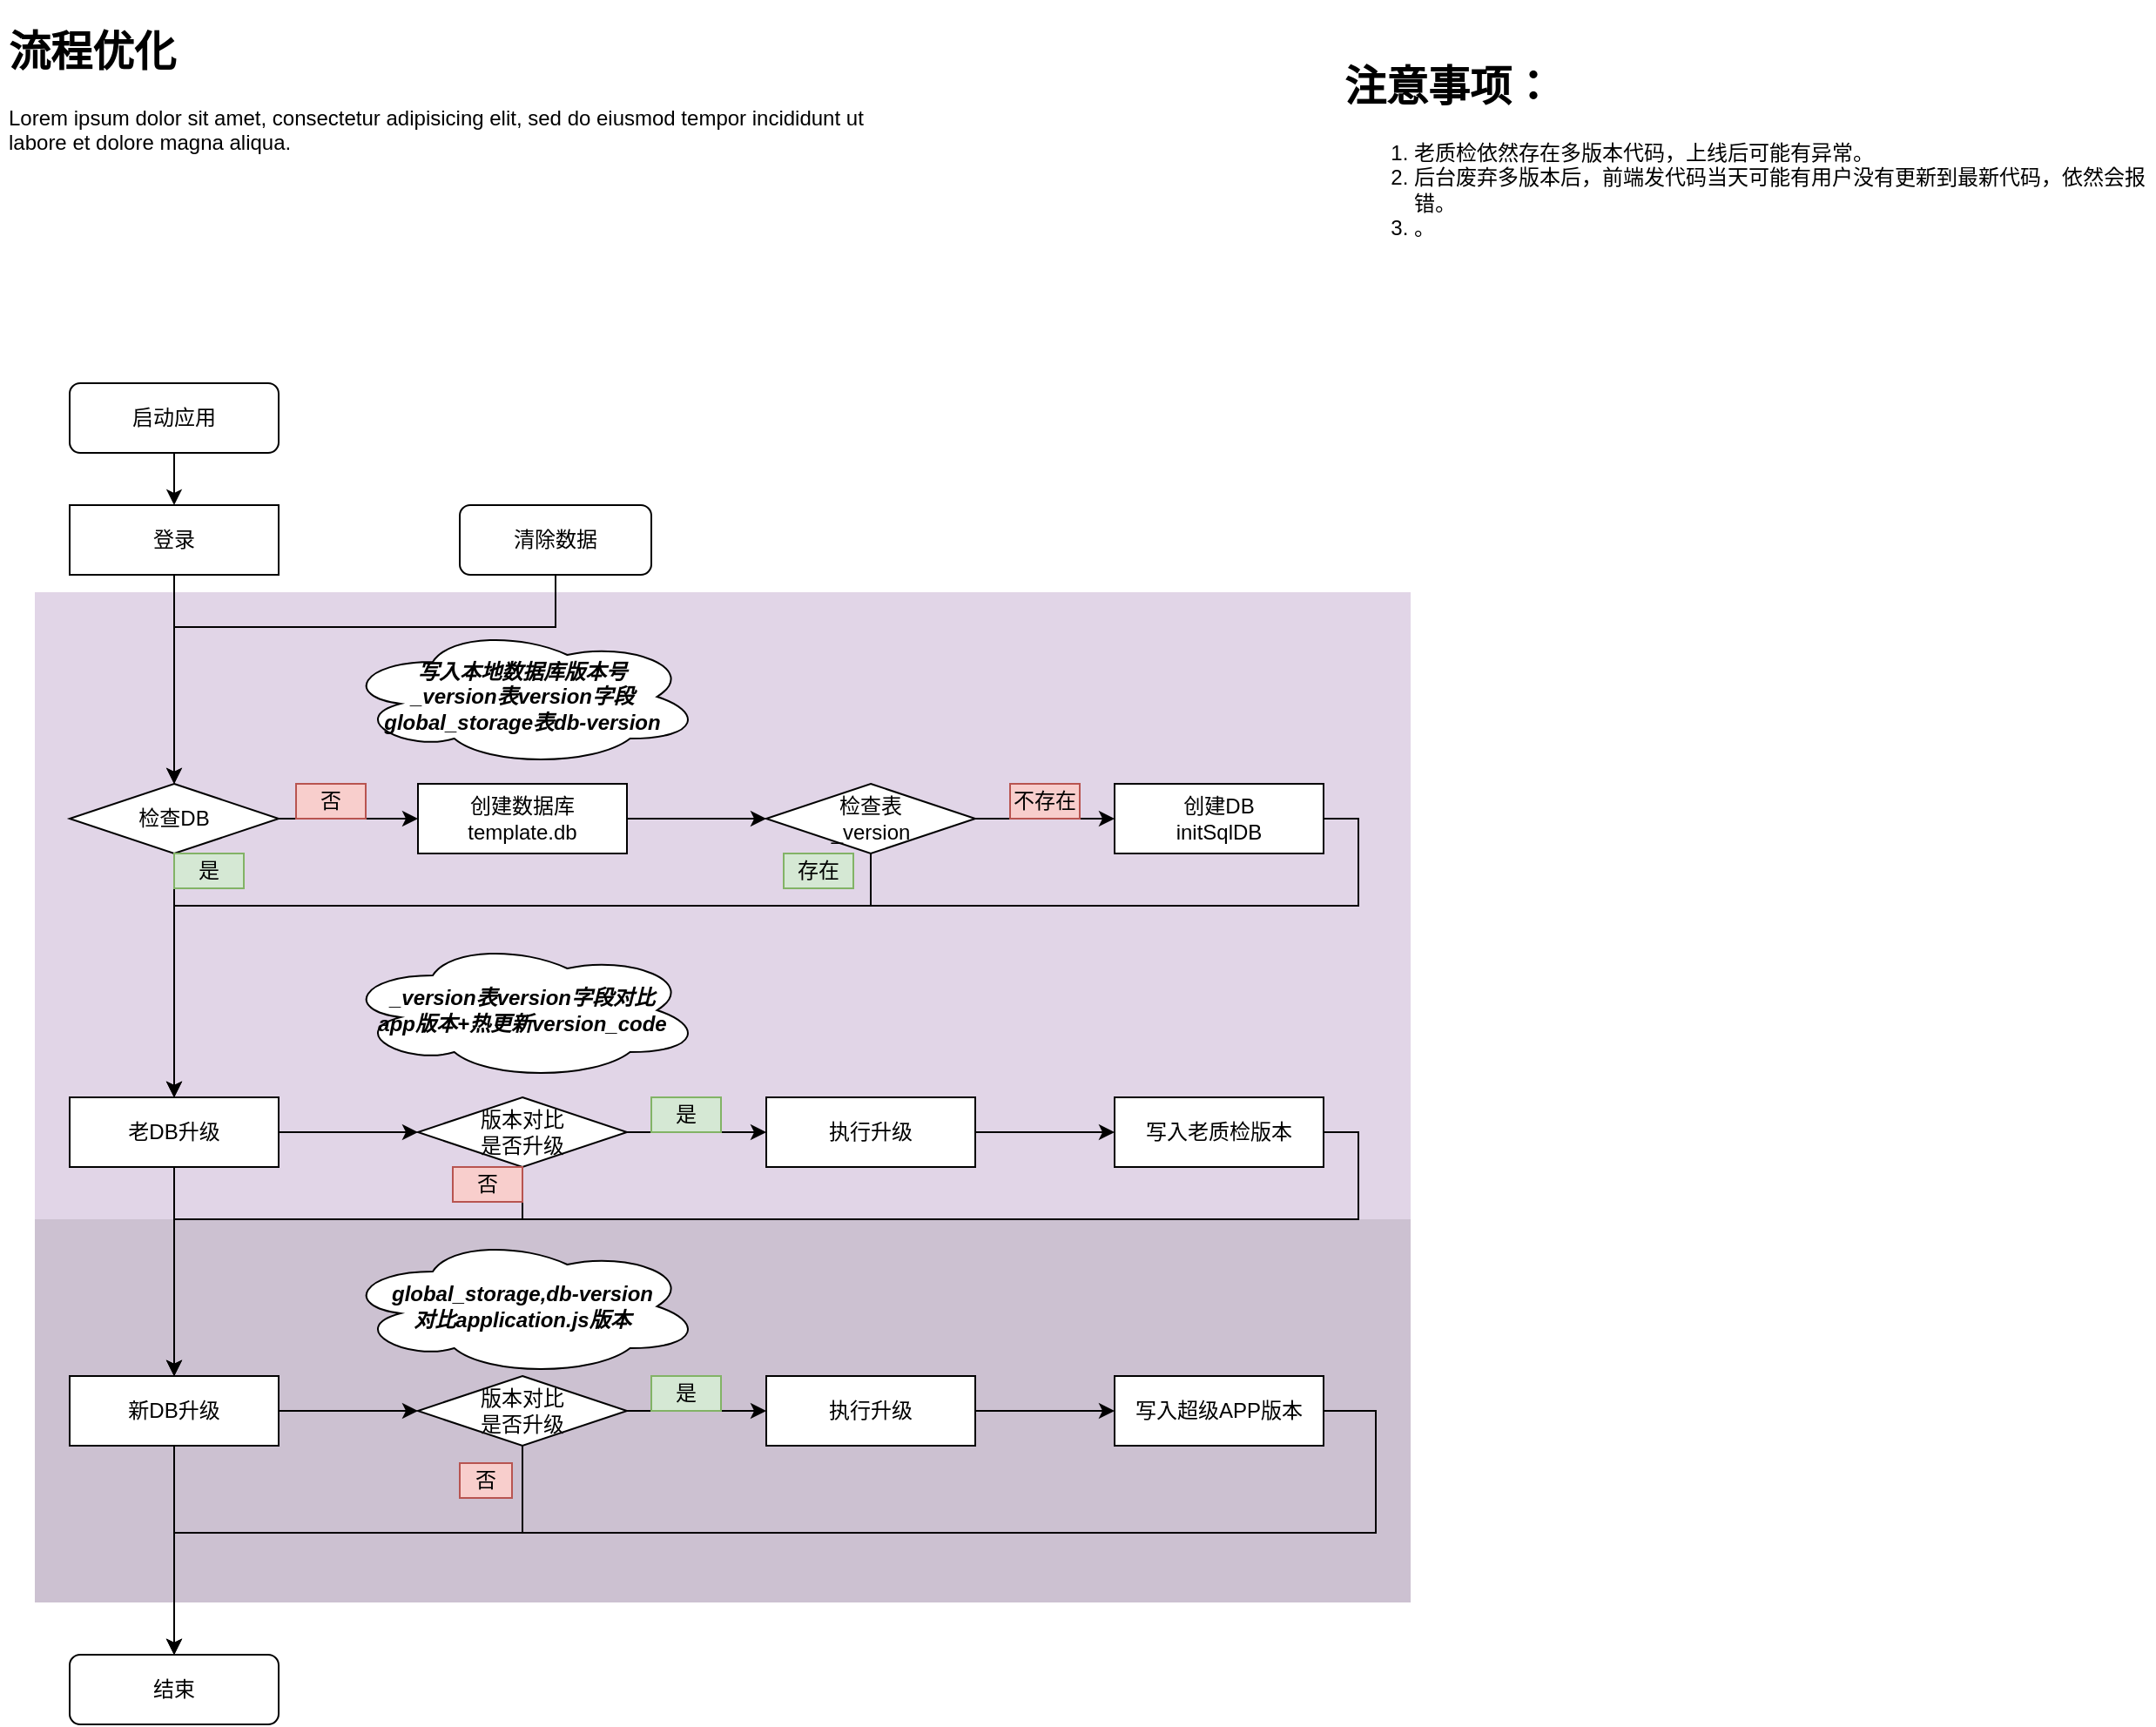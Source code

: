 <mxfile version="15.7.3" type="github">
  <diagram id="UNxXxtYj0WsU9yzxmoFA" name="Page-1">
    <mxGraphModel dx="1662" dy="1875" grid="1" gridSize="10" guides="1" tooltips="1" connect="1" arrows="1" fold="1" page="1" pageScale="1" pageWidth="827" pageHeight="1169" math="0" shadow="0">
      <root>
        <mxCell id="0" />
        <mxCell id="1" parent="0" />
        <mxCell id="PTkdsfFuJUA48d0vlGd0-5" value="" style="rounded=0;whiteSpace=wrap;html=1;fillColor=#CCC1D1;strokeColor=none;" parent="1" vertex="1">
          <mxGeometry x="80" y="130" width="790" height="580" as="geometry" />
        </mxCell>
        <mxCell id="PTkdsfFuJUA48d0vlGd0-4" value="" style="rounded=0;whiteSpace=wrap;html=1;fillColor=#e1d5e7;strokeColor=none;" parent="1" vertex="1">
          <mxGeometry x="80" y="130" width="790" height="360" as="geometry" />
        </mxCell>
        <mxCell id="O5nCJOj1cgYyCABjcvX4-1" value="&lt;h1&gt;注意事项：&lt;/h1&gt;&lt;p&gt;&lt;/p&gt;&lt;ol&gt;&lt;li&gt;老质检依然存在多版本代码，上线后可能有异常。&lt;/li&gt;&lt;li&gt;后台废弃多版本后，前端发代码当天可能有用户没有更新到最新代码，依然会报错。&lt;/li&gt;&lt;li&gt;。&lt;/li&gt;&lt;/ol&gt;&lt;p&gt;&lt;/p&gt;" style="text;html=1;strokeColor=none;fillColor=none;spacing=5;spacingTop=-20;whiteSpace=wrap;overflow=hidden;rounded=0;" parent="1" vertex="1">
          <mxGeometry x="827" y="-180" width="470" height="130" as="geometry" />
        </mxCell>
        <mxCell id="O5nCJOj1cgYyCABjcvX4-4" value="&lt;h1&gt;流程优化&lt;/h1&gt;&lt;p&gt;Lorem ipsum dolor sit amet, consectetur adipisicing elit, sed do eiusmod tempor incididunt ut labore et dolore magna aliqua.&lt;/p&gt;" style="text;html=1;strokeColor=none;fillColor=none;spacing=5;spacingTop=-20;whiteSpace=wrap;overflow=hidden;rounded=0;" parent="1" vertex="1">
          <mxGeometry x="60" y="-200" width="510" height="120" as="geometry" />
        </mxCell>
        <mxCell id="R9xI7Zl-RxibI9JGirXU-6" style="edgeStyle=orthogonalEdgeStyle;rounded=0;orthogonalLoop=1;jettySize=auto;html=1;" edge="1" parent="1" source="R9xI7Zl-RxibI9JGirXU-4">
          <mxGeometry relative="1" as="geometry">
            <mxPoint x="160" y="240" as="targetPoint" />
            <Array as="points">
              <mxPoint x="379" y="150" />
              <mxPoint x="160" y="150" />
            </Array>
          </mxGeometry>
        </mxCell>
        <mxCell id="R9xI7Zl-RxibI9JGirXU-4" value="清除数据" style="rounded=1;whiteSpace=wrap;html=1;" vertex="1" parent="1">
          <mxGeometry x="324" y="80" width="110" height="40" as="geometry" />
        </mxCell>
        <mxCell id="4kRyxC5ff8gaBBJxYLAR-50" value="结束" style="rounded=1;whiteSpace=wrap;html=1;align=center;" parent="1" vertex="1">
          <mxGeometry x="100" y="740" width="120" height="40" as="geometry" />
        </mxCell>
        <mxCell id="4kRyxC5ff8gaBBJxYLAR-4" value="&lt;font style=&quot;vertical-align: inherit&quot;&gt;&lt;font style=&quot;vertical-align: inherit&quot;&gt;启动应用&lt;/font&gt;&lt;/font&gt;" style="rounded=1;whiteSpace=wrap;html=1;" parent="1" vertex="1">
          <mxGeometry x="100" y="10" width="120" height="40" as="geometry" />
        </mxCell>
        <mxCell id="4kRyxC5ff8gaBBJxYLAR-5" value="&lt;font style=&quot;vertical-align: inherit&quot;&gt;&lt;font style=&quot;vertical-align: inherit&quot;&gt;登录&lt;/font&gt;&lt;/font&gt;" style="rounded=0;whiteSpace=wrap;html=1;" parent="1" vertex="1">
          <mxGeometry x="100" y="80" width="120" height="40" as="geometry" />
        </mxCell>
        <mxCell id="4kRyxC5ff8gaBBJxYLAR-8" style="edgeStyle=orthogonalEdgeStyle;rounded=0;orthogonalLoop=1;jettySize=auto;html=1;exitX=0.5;exitY=1;exitDx=0;exitDy=0;entryX=0.5;entryY=0;entryDx=0;entryDy=0;" parent="1" source="4kRyxC5ff8gaBBJxYLAR-4" target="4kRyxC5ff8gaBBJxYLAR-5" edge="1">
          <mxGeometry x="150" y="110" as="geometry" />
        </mxCell>
        <mxCell id="4kRyxC5ff8gaBBJxYLAR-6" value="&lt;font style=&quot;vertical-align: inherit&quot;&gt;&lt;font style=&quot;vertical-align: inherit&quot;&gt;检查DB&lt;/font&gt;&lt;/font&gt;" style="rhombus;whiteSpace=wrap;html=1;rounded=0;" parent="1" vertex="1">
          <mxGeometry x="100" y="240" width="120" height="40" as="geometry" />
        </mxCell>
        <mxCell id="4kRyxC5ff8gaBBJxYLAR-7" value="" style="edgeStyle=orthogonalEdgeStyle;rounded=0;orthogonalLoop=1;jettySize=auto;html=1;entryX=0.5;entryY=0;entryDx=0;entryDy=0;" parent="1" source="4kRyxC5ff8gaBBJxYLAR-5" target="4kRyxC5ff8gaBBJxYLAR-6" edge="1">
          <mxGeometry x="150" y="110" as="geometry">
            <mxPoint x="160" y="220" as="targetPoint" />
            <Array as="points">
              <mxPoint x="160" y="190" />
              <mxPoint x="160" y="190" />
            </Array>
          </mxGeometry>
        </mxCell>
        <mxCell id="4kRyxC5ff8gaBBJxYLAR-9" value="&lt;font style=&quot;vertical-align: inherit&quot;&gt;&lt;font style=&quot;vertical-align: inherit&quot;&gt;老DB升级&lt;/font&gt;&lt;/font&gt;" style="whiteSpace=wrap;html=1;rounded=0;" parent="1" vertex="1">
          <mxGeometry x="100" y="420" width="120" height="40" as="geometry" />
        </mxCell>
        <mxCell id="4kRyxC5ff8gaBBJxYLAR-10" value="" style="edgeStyle=orthogonalEdgeStyle;rounded=0;orthogonalLoop=1;jettySize=auto;html=1;" parent="1" source="4kRyxC5ff8gaBBJxYLAR-6" target="4kRyxC5ff8gaBBJxYLAR-9" edge="1">
          <mxGeometry x="150" y="110" as="geometry" />
        </mxCell>
        <mxCell id="R9xI7Zl-RxibI9JGirXU-7" style="edgeStyle=orthogonalEdgeStyle;rounded=0;orthogonalLoop=1;jettySize=auto;html=1;entryX=0.5;entryY=0;entryDx=0;entryDy=0;" edge="1" parent="1" source="4kRyxC5ff8gaBBJxYLAR-11" target="4kRyxC5ff8gaBBJxYLAR-50">
          <mxGeometry relative="1" as="geometry" />
        </mxCell>
        <mxCell id="4kRyxC5ff8gaBBJxYLAR-11" value="&lt;font style=&quot;vertical-align: inherit&quot;&gt;&lt;font style=&quot;vertical-align: inherit&quot;&gt;新DB升级&lt;/font&gt;&lt;/font&gt;" style="whiteSpace=wrap;html=1;rounded=0;" parent="1" vertex="1">
          <mxGeometry x="100" y="580" width="120" height="40" as="geometry" />
        </mxCell>
        <mxCell id="4kRyxC5ff8gaBBJxYLAR-12" value="" style="edgeStyle=orthogonalEdgeStyle;rounded=0;orthogonalLoop=1;jettySize=auto;html=1;" parent="1" source="4kRyxC5ff8gaBBJxYLAR-9" target="4kRyxC5ff8gaBBJxYLAR-11" edge="1">
          <mxGeometry x="150" y="110" as="geometry" />
        </mxCell>
        <mxCell id="4kRyxC5ff8gaBBJxYLAR-15" value="&lt;font style=&quot;vertical-align: inherit&quot;&gt;&lt;font style=&quot;vertical-align: inherit&quot;&gt;&lt;font style=&quot;vertical-align: inherit&quot;&gt;&lt;font style=&quot;vertical-align: inherit&quot;&gt;&lt;font style=&quot;vertical-align: inherit&quot;&gt;&lt;font style=&quot;vertical-align: inherit&quot;&gt;&lt;font style=&quot;vertical-align: inherit&quot;&gt;&lt;font style=&quot;vertical-align: inherit&quot;&gt;创建数据库&lt;/font&gt;&lt;/font&gt;&lt;/font&gt;&lt;/font&gt;&lt;/font&gt;&lt;/font&gt;&lt;br&gt;&lt;font style=&quot;vertical-align: inherit&quot;&gt;&lt;font style=&quot;vertical-align: inherit&quot;&gt;&lt;font style=&quot;vertical-align: inherit&quot;&gt;&lt;font style=&quot;vertical-align: inherit&quot;&gt;&lt;font style=&quot;vertical-align: inherit&quot;&gt;&lt;font style=&quot;vertical-align: inherit&quot;&gt;template.db&lt;/font&gt;&lt;/font&gt;&lt;/font&gt;&lt;/font&gt;&lt;/font&gt;&lt;/font&gt;&lt;br&gt;&lt;/font&gt;&lt;/font&gt;" style="whiteSpace=wrap;html=1;rounded=0;" parent="1" vertex="1">
          <mxGeometry x="300" y="240" width="120" height="40" as="geometry" />
        </mxCell>
        <mxCell id="4kRyxC5ff8gaBBJxYLAR-16" value="" style="edgeStyle=orthogonalEdgeStyle;rounded=0;orthogonalLoop=1;jettySize=auto;html=1;" parent="1" source="4kRyxC5ff8gaBBJxYLAR-6" target="4kRyxC5ff8gaBBJxYLAR-15" edge="1">
          <mxGeometry x="150" y="110" as="geometry" />
        </mxCell>
        <mxCell id="4kRyxC5ff8gaBBJxYLAR-45" style="edgeStyle=orthogonalEdgeStyle;rounded=0;orthogonalLoop=1;jettySize=auto;html=1;exitX=0.5;exitY=1;exitDx=0;exitDy=0;entryX=0.5;entryY=0;entryDx=0;entryDy=0;" parent="1" source="4kRyxC5ff8gaBBJxYLAR-17" target="4kRyxC5ff8gaBBJxYLAR-9" edge="1">
          <mxGeometry x="150" y="110" as="geometry">
            <mxPoint x="210" y="370" as="targetPoint" />
            <Array as="points">
              <mxPoint x="560" y="310" />
              <mxPoint x="160" y="310" />
            </Array>
          </mxGeometry>
        </mxCell>
        <mxCell id="4kRyxC5ff8gaBBJxYLAR-17" value="&lt;font style=&quot;vertical-align: inherit&quot;&gt;&lt;font style=&quot;vertical-align: inherit&quot;&gt;检查表&lt;br&gt;_version&lt;br&gt;&lt;/font&gt;&lt;/font&gt;" style="rhombus;whiteSpace=wrap;html=1;rounded=0;" parent="1" vertex="1">
          <mxGeometry x="500" y="240" width="120" height="40" as="geometry" />
        </mxCell>
        <mxCell id="4kRyxC5ff8gaBBJxYLAR-18" value="" style="edgeStyle=orthogonalEdgeStyle;rounded=0;orthogonalLoop=1;jettySize=auto;html=1;" parent="1" source="4kRyxC5ff8gaBBJxYLAR-15" target="4kRyxC5ff8gaBBJxYLAR-17" edge="1">
          <mxGeometry x="150" y="110" as="geometry" />
        </mxCell>
        <mxCell id="4kRyxC5ff8gaBBJxYLAR-46" style="edgeStyle=orthogonalEdgeStyle;rounded=0;orthogonalLoop=1;jettySize=auto;html=1;exitX=1;exitY=0.5;exitDx=0;exitDy=0;entryX=0.5;entryY=0;entryDx=0;entryDy=0;" parent="1" source="4kRyxC5ff8gaBBJxYLAR-19" target="4kRyxC5ff8gaBBJxYLAR-9" edge="1">
          <mxGeometry x="150" y="110" as="geometry">
            <mxPoint x="160" y="320" as="targetPoint" />
            <Array as="points">
              <mxPoint x="840" y="260" />
              <mxPoint x="840" y="310" />
              <mxPoint x="160" y="310" />
            </Array>
          </mxGeometry>
        </mxCell>
        <mxCell id="4kRyxC5ff8gaBBJxYLAR-19" value="&lt;font style=&quot;vertical-align: inherit&quot;&gt;&lt;font style=&quot;vertical-align: inherit&quot;&gt;&lt;font style=&quot;vertical-align: inherit&quot;&gt;&lt;font style=&quot;vertical-align: inherit&quot;&gt;创建DB &lt;/font&gt;&lt;/font&gt;&lt;br&gt;&lt;font style=&quot;vertical-align: inherit&quot;&gt;&lt;font style=&quot;vertical-align: inherit&quot;&gt;initSqlDB&lt;/font&gt;&lt;/font&gt;&lt;br&gt;&lt;/font&gt;&lt;/font&gt;" style="whiteSpace=wrap;html=1;rounded=0;" parent="1" vertex="1">
          <mxGeometry x="700" y="240" width="120" height="40" as="geometry" />
        </mxCell>
        <mxCell id="4kRyxC5ff8gaBBJxYLAR-20" value="" style="edgeStyle=orthogonalEdgeStyle;rounded=0;orthogonalLoop=1;jettySize=auto;html=1;" parent="1" source="4kRyxC5ff8gaBBJxYLAR-17" target="4kRyxC5ff8gaBBJxYLAR-19" edge="1">
          <mxGeometry x="150" y="110" as="geometry" />
        </mxCell>
        <mxCell id="4kRyxC5ff8gaBBJxYLAR-43" style="edgeStyle=orthogonalEdgeStyle;rounded=0;orthogonalLoop=1;jettySize=auto;html=1;exitX=0.5;exitY=1;exitDx=0;exitDy=0;entryX=0.5;entryY=0;entryDx=0;entryDy=0;" parent="1" source="4kRyxC5ff8gaBBJxYLAR-22" target="4kRyxC5ff8gaBBJxYLAR-11" edge="1">
          <mxGeometry x="150" y="110" as="geometry">
            <mxPoint x="160" y="500" as="targetPoint" />
            <Array as="points">
              <mxPoint x="360" y="490" />
              <mxPoint x="160" y="490" />
            </Array>
          </mxGeometry>
        </mxCell>
        <mxCell id="4kRyxC5ff8gaBBJxYLAR-22" value="&lt;font style=&quot;vertical-align: inherit&quot;&gt;&lt;font style=&quot;vertical-align: inherit&quot;&gt;版本对比&lt;br&gt;是否升级&lt;br&gt;&lt;/font&gt;&lt;/font&gt;" style="rhombus;whiteSpace=wrap;html=1;rounded=0;" parent="1" vertex="1">
          <mxGeometry x="300" y="420" width="120" height="40" as="geometry" />
        </mxCell>
        <mxCell id="4kRyxC5ff8gaBBJxYLAR-23" value="" style="edgeStyle=orthogonalEdgeStyle;rounded=0;orthogonalLoop=1;jettySize=auto;html=1;" parent="1" source="4kRyxC5ff8gaBBJxYLAR-9" target="4kRyxC5ff8gaBBJxYLAR-22" edge="1">
          <mxGeometry x="150" y="110" as="geometry" />
        </mxCell>
        <mxCell id="R9xI7Zl-RxibI9JGirXU-10" style="edgeStyle=orthogonalEdgeStyle;rounded=0;orthogonalLoop=1;jettySize=auto;html=1;entryX=0.5;entryY=0;entryDx=0;entryDy=0;" edge="1" parent="1" source="4kRyxC5ff8gaBBJxYLAR-24" target="4kRyxC5ff8gaBBJxYLAR-50">
          <mxGeometry relative="1" as="geometry">
            <mxPoint x="160" y="730" as="targetPoint" />
            <Array as="points">
              <mxPoint x="360" y="670" />
              <mxPoint x="160" y="670" />
            </Array>
          </mxGeometry>
        </mxCell>
        <mxCell id="4kRyxC5ff8gaBBJxYLAR-24" value="&lt;font style=&quot;vertical-align: inherit&quot;&gt;&lt;font style=&quot;vertical-align: inherit&quot;&gt;版本对比&lt;br&gt;是否升级&lt;br&gt;&lt;/font&gt;&lt;/font&gt;" style="rhombus;whiteSpace=wrap;html=1;rounded=0;" parent="1" vertex="1">
          <mxGeometry x="300" y="580" width="120" height="40" as="geometry" />
        </mxCell>
        <mxCell id="4kRyxC5ff8gaBBJxYLAR-25" style="edgeStyle=orthogonalEdgeStyle;rounded=0;orthogonalLoop=1;jettySize=auto;html=1;exitX=1;exitY=0.5;exitDx=0;exitDy=0;entryX=0;entryY=0.5;entryDx=0;entryDy=0;" parent="1" source="4kRyxC5ff8gaBBJxYLAR-11" target="4kRyxC5ff8gaBBJxYLAR-24" edge="1">
          <mxGeometry x="150" y="110" as="geometry" />
        </mxCell>
        <mxCell id="4kRyxC5ff8gaBBJxYLAR-26" value="&lt;font style=&quot;vertical-align: inherit&quot;&gt;&lt;font style=&quot;vertical-align: inherit&quot;&gt;否&lt;/font&gt;&lt;/font&gt;" style="text;html=1;strokeColor=#b85450;fillColor=#f8cecc;align=center;verticalAlign=middle;whiteSpace=wrap;rounded=0;" parent="1" vertex="1">
          <mxGeometry x="230" y="240" width="40" height="20" as="geometry" />
        </mxCell>
        <mxCell id="4kRyxC5ff8gaBBJxYLAR-27" value="&lt;font style=&quot;vertical-align: inherit&quot;&gt;&lt;font style=&quot;vertical-align: inherit&quot;&gt;是&lt;/font&gt;&lt;/font&gt;" style="text;html=1;strokeColor=#82b366;fillColor=#d5e8d4;align=center;verticalAlign=middle;whiteSpace=wrap;rounded=0;" parent="1" vertex="1">
          <mxGeometry x="160" y="280" width="40" height="20" as="geometry" />
        </mxCell>
        <mxCell id="4kRyxC5ff8gaBBJxYLAR-29" value="&lt;font style=&quot;vertical-align: inherit&quot;&gt;&lt;font style=&quot;vertical-align: inherit&quot;&gt;写入本地数据库版本号&lt;br&gt;_version表version字段&lt;br&gt;global_storage表db-version&lt;br&gt;&lt;/font&gt;&lt;/font&gt;" style="ellipse;shape=cloud;whiteSpace=wrap;html=1;align=center;fontStyle=3" parent="1" vertex="1">
          <mxGeometry x="257" y="150" width="206" height="80" as="geometry" />
        </mxCell>
        <mxCell id="4kRyxC5ff8gaBBJxYLAR-31" value="&lt;font style=&quot;vertical-align: inherit&quot;&gt;&lt;font style=&quot;vertical-align: inherit&quot;&gt;_version表version字段对比&lt;br&gt;app版本+热更新version_code&lt;br&gt;&lt;/font&gt;&lt;/font&gt;" style="ellipse;shape=cloud;whiteSpace=wrap;html=1;align=center;fontStyle=3" parent="1" vertex="1">
          <mxGeometry x="257" y="330" width="206" height="80" as="geometry" />
        </mxCell>
        <mxCell id="4kRyxC5ff8gaBBJxYLAR-32" value="&lt;font style=&quot;vertical-align: inherit&quot;&gt;&lt;font style=&quot;vertical-align: inherit&quot;&gt;global_storage,db-version&lt;br&gt;对比application.js版本&lt;br&gt;&lt;/font&gt;&lt;/font&gt;" style="ellipse;shape=cloud;whiteSpace=wrap;html=1;align=center;fontStyle=3" parent="1" vertex="1">
          <mxGeometry x="257" y="500" width="206" height="80" as="geometry" />
        </mxCell>
        <mxCell id="4kRyxC5ff8gaBBJxYLAR-35" value="执行升级" style="whiteSpace=wrap;html=1;rounded=0;" parent="1" vertex="1">
          <mxGeometry x="500" y="420" width="120" height="40" as="geometry" />
        </mxCell>
        <mxCell id="4kRyxC5ff8gaBBJxYLAR-36" value="" style="edgeStyle=orthogonalEdgeStyle;rounded=0;orthogonalLoop=1;jettySize=auto;html=1;" parent="1" source="4kRyxC5ff8gaBBJxYLAR-22" target="4kRyxC5ff8gaBBJxYLAR-35" edge="1">
          <mxGeometry x="150" y="110" as="geometry" />
        </mxCell>
        <mxCell id="4kRyxC5ff8gaBBJxYLAR-44" style="edgeStyle=orthogonalEdgeStyle;rounded=0;orthogonalLoop=1;jettySize=auto;html=1;exitX=1;exitY=0.5;exitDx=0;exitDy=0;" parent="1" source="4kRyxC5ff8gaBBJxYLAR-37" edge="1">
          <mxGeometry x="150" y="110" as="geometry">
            <mxPoint x="160" y="580" as="targetPoint" />
            <Array as="points">
              <mxPoint x="840" y="440" />
              <mxPoint x="840" y="490" />
              <mxPoint x="160" y="490" />
            </Array>
          </mxGeometry>
        </mxCell>
        <mxCell id="4kRyxC5ff8gaBBJxYLAR-37" value="写入老质检版本" style="whiteSpace=wrap;html=1;rounded=0;" parent="1" vertex="1">
          <mxGeometry x="700" y="420" width="120" height="40" as="geometry" />
        </mxCell>
        <mxCell id="4kRyxC5ff8gaBBJxYLAR-38" value="" style="edgeStyle=orthogonalEdgeStyle;rounded=0;orthogonalLoop=1;jettySize=auto;html=1;" parent="1" source="4kRyxC5ff8gaBBJxYLAR-35" target="4kRyxC5ff8gaBBJxYLAR-37" edge="1">
          <mxGeometry x="150" y="110" as="geometry" />
        </mxCell>
        <mxCell id="4kRyxC5ff8gaBBJxYLAR-39" value="执行升级" style="whiteSpace=wrap;html=1;rounded=0;" parent="1" vertex="1">
          <mxGeometry x="500" y="580" width="120" height="40" as="geometry" />
        </mxCell>
        <mxCell id="4kRyxC5ff8gaBBJxYLAR-40" value="" style="edgeStyle=orthogonalEdgeStyle;rounded=0;orthogonalLoop=1;jettySize=auto;html=1;" parent="1" source="4kRyxC5ff8gaBBJxYLAR-24" target="4kRyxC5ff8gaBBJxYLAR-39" edge="1">
          <mxGeometry x="150" y="110" as="geometry" />
        </mxCell>
        <mxCell id="R9xI7Zl-RxibI9JGirXU-9" style="edgeStyle=orthogonalEdgeStyle;rounded=0;orthogonalLoop=1;jettySize=auto;html=1;" edge="1" parent="1" source="4kRyxC5ff8gaBBJxYLAR-41">
          <mxGeometry relative="1" as="geometry">
            <mxPoint x="160" y="740" as="targetPoint" />
            <Array as="points">
              <mxPoint x="850" y="600" />
              <mxPoint x="850" y="670" />
              <mxPoint x="160" y="670" />
            </Array>
          </mxGeometry>
        </mxCell>
        <mxCell id="4kRyxC5ff8gaBBJxYLAR-41" value="写入超级APP版本" style="whiteSpace=wrap;html=1;rounded=0;" parent="1" vertex="1">
          <mxGeometry x="700" y="580" width="120" height="40" as="geometry" />
        </mxCell>
        <mxCell id="4kRyxC5ff8gaBBJxYLAR-42" value="" style="edgeStyle=orthogonalEdgeStyle;rounded=0;orthogonalLoop=1;jettySize=auto;html=1;" parent="1" source="4kRyxC5ff8gaBBJxYLAR-39" target="4kRyxC5ff8gaBBJxYLAR-41" edge="1">
          <mxGeometry x="150" y="110" as="geometry" />
        </mxCell>
        <mxCell id="4kRyxC5ff8gaBBJxYLAR-48" value="&lt;font style=&quot;vertical-align: inherit&quot;&gt;&lt;font style=&quot;vertical-align: inherit&quot;&gt;不存在&lt;/font&gt;&lt;/font&gt;" style="text;html=1;strokeColor=#b85450;fillColor=#f8cecc;align=center;verticalAlign=middle;whiteSpace=wrap;rounded=0;" parent="1" vertex="1">
          <mxGeometry x="640" y="240" width="40" height="20" as="geometry" />
        </mxCell>
        <mxCell id="4kRyxC5ff8gaBBJxYLAR-49" value="&lt;font style=&quot;vertical-align: inherit&quot;&gt;&lt;font style=&quot;vertical-align: inherit&quot;&gt;否&lt;/font&gt;&lt;/font&gt;" style="text;html=1;strokeColor=#b85450;fillColor=#f8cecc;align=center;verticalAlign=middle;whiteSpace=wrap;rounded=0;" parent="1" vertex="1">
          <mxGeometry x="320" y="460" width="40" height="20" as="geometry" />
        </mxCell>
        <mxCell id="4kRyxC5ff8gaBBJxYLAR-62" value="&lt;font style=&quot;vertical-align: inherit&quot;&gt;&lt;font style=&quot;vertical-align: inherit&quot;&gt;是&lt;/font&gt;&lt;/font&gt;" style="text;html=1;strokeColor=#82b366;fillColor=#d5e8d4;align=center;verticalAlign=middle;whiteSpace=wrap;rounded=0;" parent="1" vertex="1">
          <mxGeometry x="434" y="420" width="40" height="20" as="geometry" />
        </mxCell>
        <mxCell id="4kRyxC5ff8gaBBJxYLAR-63" value="&lt;font style=&quot;vertical-align: inherit&quot;&gt;&lt;font style=&quot;vertical-align: inherit&quot;&gt;是&lt;/font&gt;&lt;/font&gt;" style="text;html=1;strokeColor=#82b366;fillColor=#d5e8d4;align=center;verticalAlign=middle;whiteSpace=wrap;rounded=0;" parent="1" vertex="1">
          <mxGeometry x="434" y="580" width="40" height="20" as="geometry" />
        </mxCell>
        <mxCell id="4kRyxC5ff8gaBBJxYLAR-64" value="&lt;font style=&quot;vertical-align: inherit&quot;&gt;&lt;font style=&quot;vertical-align: inherit&quot;&gt;否&lt;/font&gt;&lt;/font&gt;" style="text;html=1;strokeColor=#b85450;fillColor=#f8cecc;align=center;verticalAlign=middle;whiteSpace=wrap;rounded=0;" parent="1" vertex="1">
          <mxGeometry x="324" y="630" width="30" height="20" as="geometry" />
        </mxCell>
        <mxCell id="4kRyxC5ff8gaBBJxYLAR-66" value="&lt;font style=&quot;vertical-align: inherit&quot;&gt;&lt;font style=&quot;vertical-align: inherit&quot;&gt;存在&lt;/font&gt;&lt;/font&gt;" style="text;html=1;strokeColor=#82b366;fillColor=#d5e8d4;align=center;verticalAlign=middle;whiteSpace=wrap;rounded=0;" parent="1" vertex="1">
          <mxGeometry x="510" y="280" width="40" height="20" as="geometry" />
        </mxCell>
      </root>
    </mxGraphModel>
  </diagram>
</mxfile>
